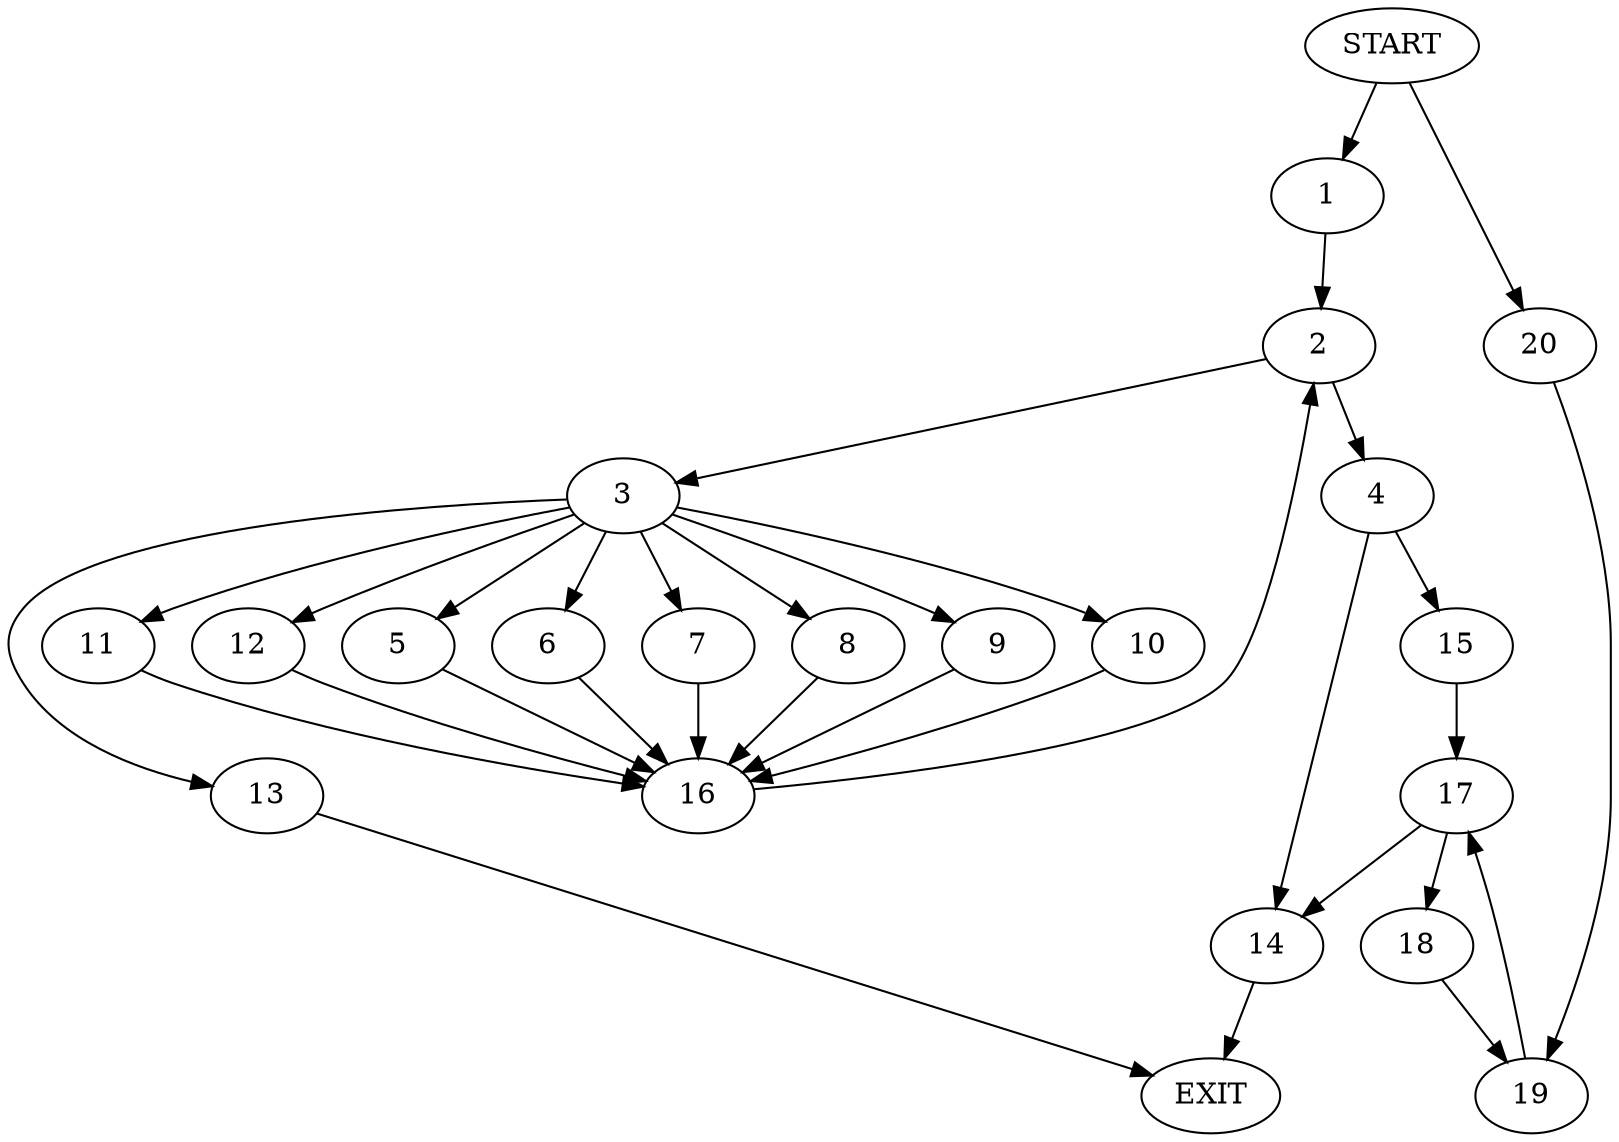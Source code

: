 digraph {
0 [label="START"]
21 [label="EXIT"]
0 -> 1
1 -> 2
2 -> 3
2 -> 4
3 -> 5
3 -> 6
3 -> 7
3 -> 8
3 -> 9
3 -> 10
3 -> 11
3 -> 12
3 -> 13
4 -> 14
4 -> 15
13 -> 21
5 -> 16
10 -> 16
8 -> 16
11 -> 16
12 -> 16
6 -> 16
7 -> 16
9 -> 16
16 -> 2
15 -> 17
14 -> 21
17 -> 14
17 -> 18
18 -> 19
19 -> 17
0 -> 20
20 -> 19
}
